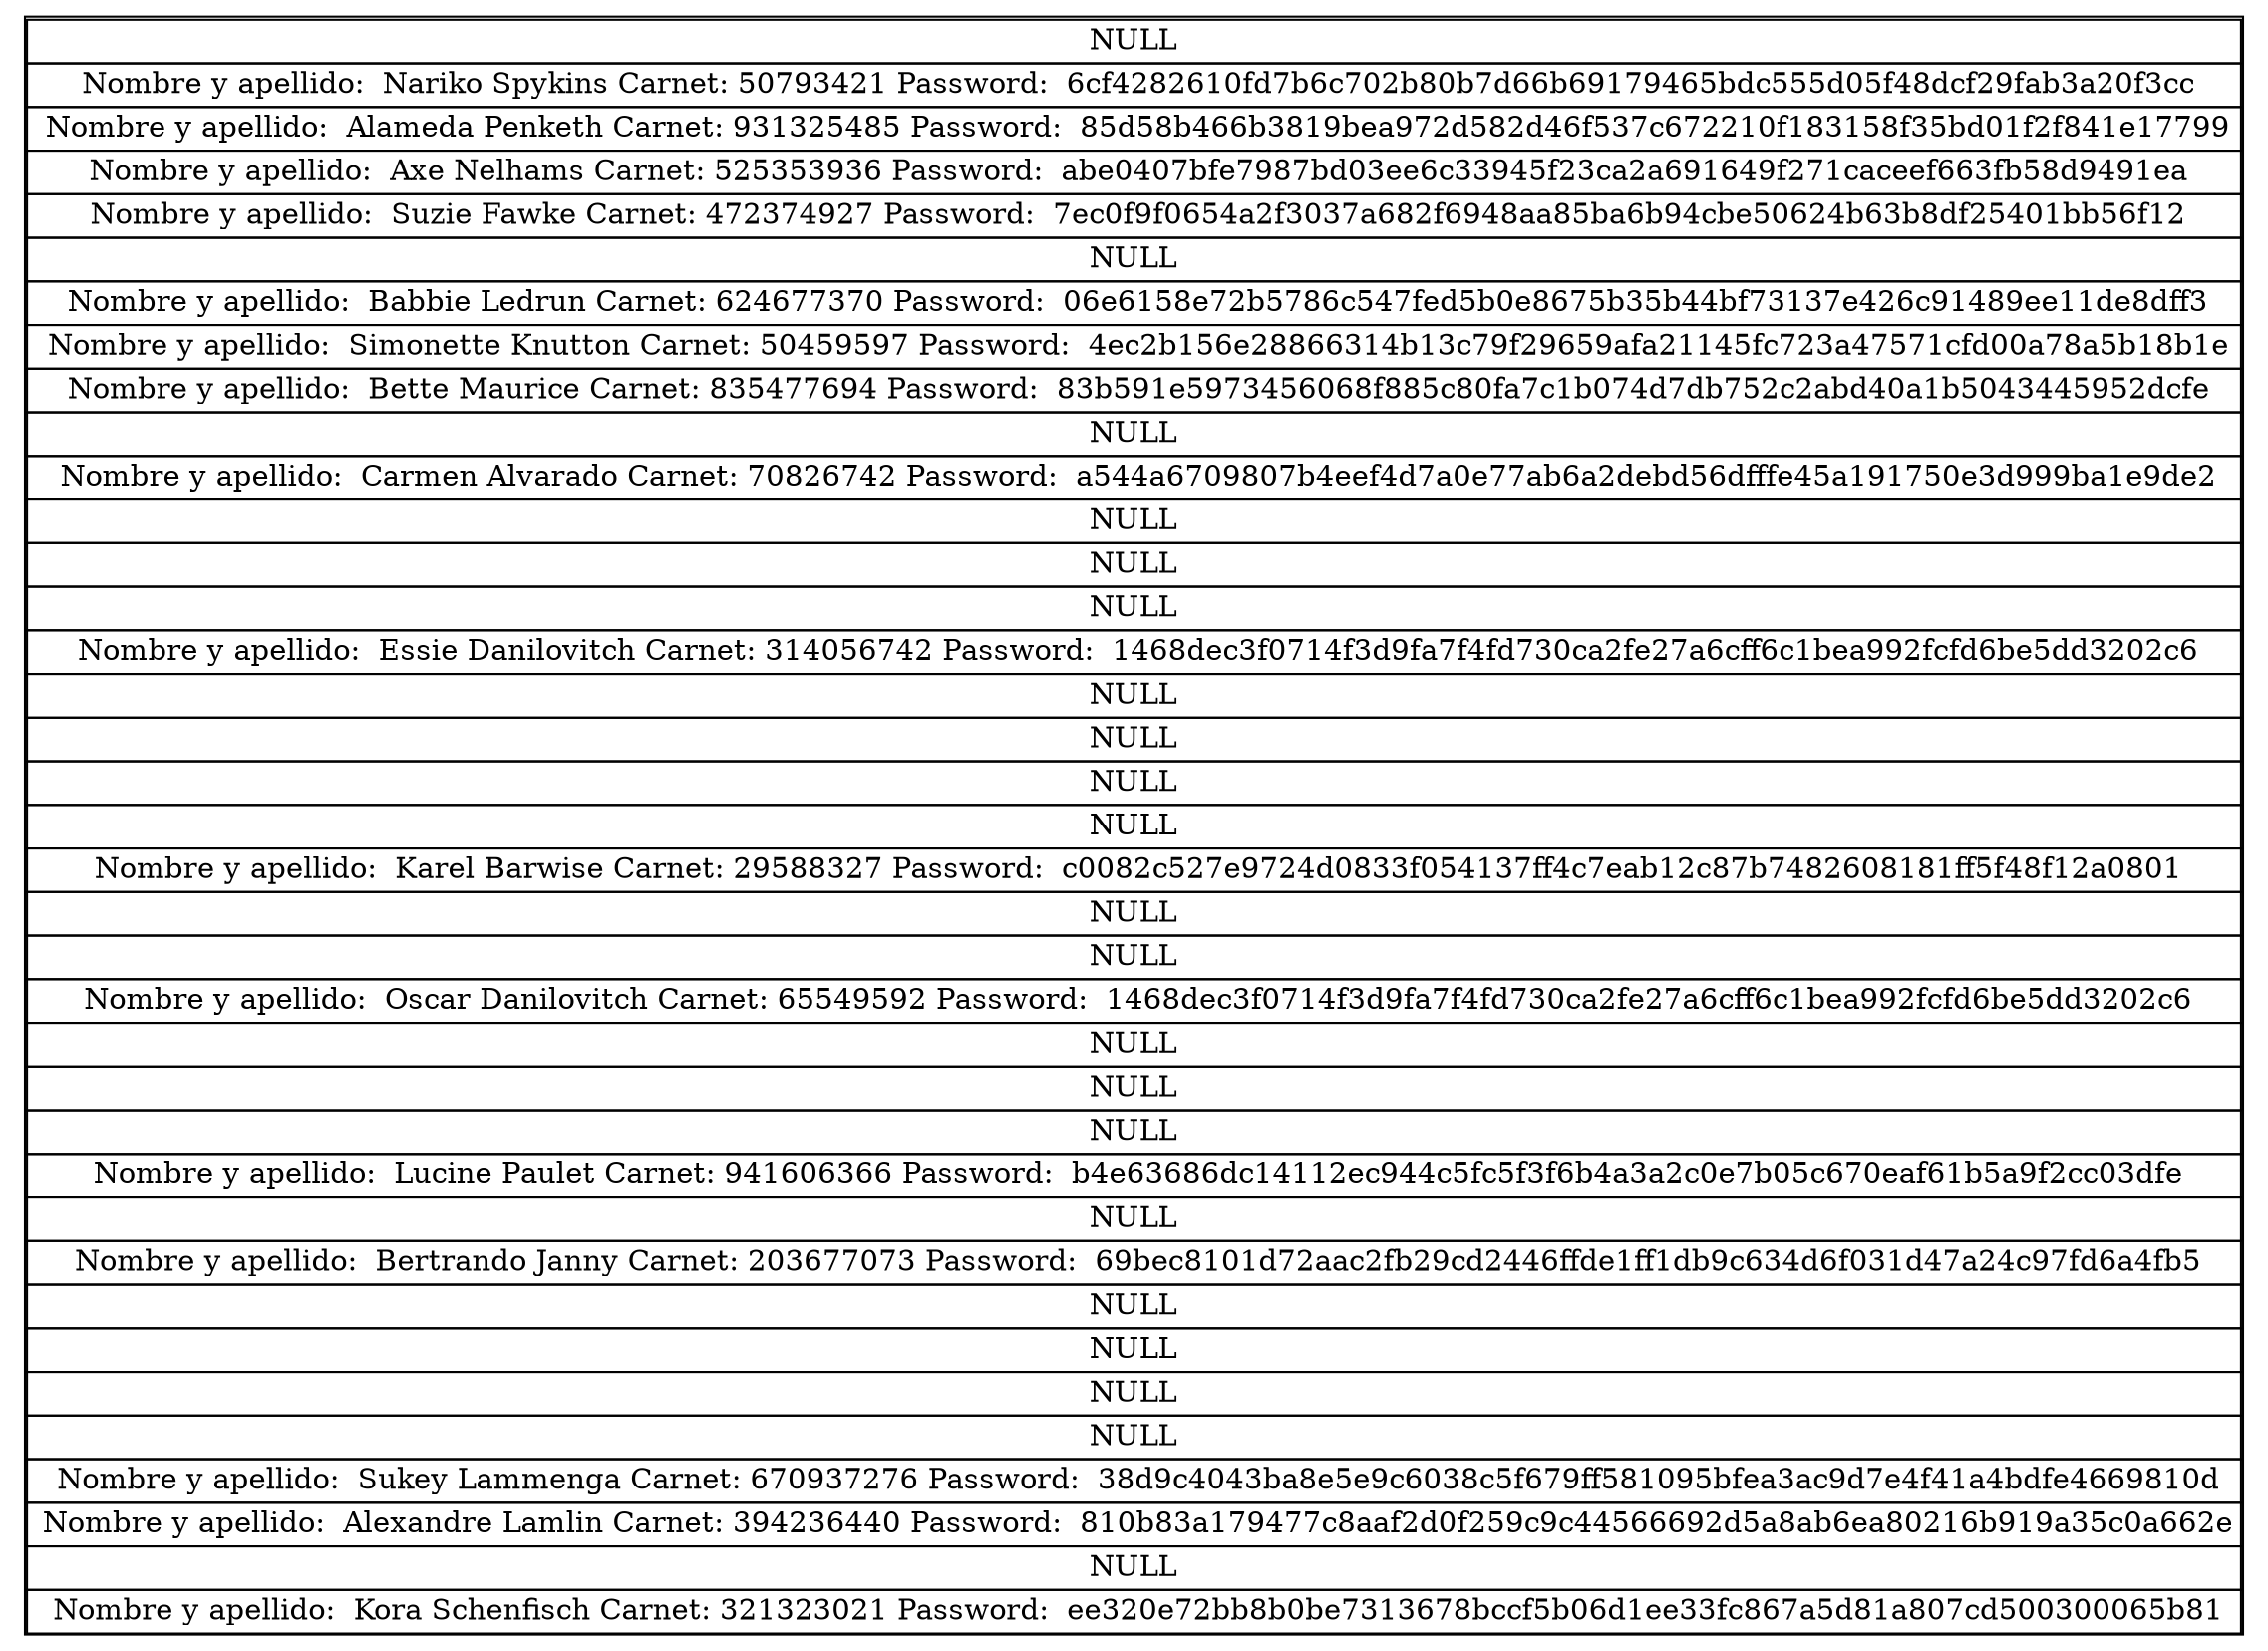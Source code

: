 digraph G { 

node [shape = none];

2[label=  <<table border= "1 " cellspacing= " 0 ">;

<tr> <td> NULL </td></tr>; 
<tr> <td> Nombre y apellido:  Nariko Spykins Carnet: 50793421 Password:  6cf4282610fd7b6c702b80b7d66b69179465bdc555d05f48dcf29fab3a20f3cc</td> </tr> 
<tr> <td> Nombre y apellido:  Alameda Penketh Carnet: 931325485 Password:  85d58b466b3819bea972d582d46f537c672210f183158f35bd01f2f841e17799</td> </tr> 
<tr> <td> Nombre y apellido:  Axe Nelhams Carnet: 525353936 Password:  abe0407bfe7987bd03ee6c33945f23ca2a691649f271caceef663fb58d9491ea</td> </tr> 
<tr> <td> Nombre y apellido:  Suzie Fawke Carnet: 472374927 Password:  7ec0f9f0654a2f3037a682f6948aa85ba6b94cbe50624b63b8df25401bb56f12</td> </tr> 
<tr> <td> NULL </td></tr>; 
<tr> <td> Nombre y apellido:  Babbie Ledrun Carnet: 624677370 Password:  06e6158e72b5786c547fed5b0e8675b35b44bf73137e426c91489ee11de8dff3</td> </tr> 
<tr> <td> Nombre y apellido:  Simonette Knutton Carnet: 50459597 Password:  4ec2b156e28866314b13c79f29659afa21145fc723a47571cfd00a78a5b18b1e</td> </tr> 
<tr> <td> Nombre y apellido:  Bette Maurice Carnet: 835477694 Password:  83b591e5973456068f885c80fa7c1b074d7db752c2abd40a1b5043445952dcfe</td> </tr> 
<tr> <td> NULL </td></tr>; 
<tr> <td> Nombre y apellido:  Carmen Alvarado Carnet: 70826742 Password:  a544a6709807b4eef4d7a0e77ab6a2debd56dfffe45a191750e3d999ba1e9de2</td> </tr> 
<tr> <td> NULL </td></tr>; 
<tr> <td> NULL </td></tr>; 
<tr> <td> NULL </td></tr>; 
<tr> <td> Nombre y apellido:  Essie Danilovitch Carnet: 314056742 Password:  1468dec3f0714f3d9fa7f4fd730ca2fe27a6cff6c1bea992fcfd6be5dd3202c6</td> </tr> 
<tr> <td> NULL </td></tr>; 
<tr> <td> NULL </td></tr>; 
<tr> <td> NULL </td></tr>; 
<tr> <td> NULL </td></tr>; 
<tr> <td> Nombre y apellido:  Karel Barwise Carnet: 29588327 Password:  c0082c527e9724d0833f054137ff4c7eab12c87b7482608181ff5f48f12a0801</td> </tr> 
<tr> <td> NULL </td></tr>; 
<tr> <td> NULL </td></tr>; 
<tr> <td> Nombre y apellido:  Oscar Danilovitch Carnet: 65549592 Password:  1468dec3f0714f3d9fa7f4fd730ca2fe27a6cff6c1bea992fcfd6be5dd3202c6</td> </tr> 
<tr> <td> NULL </td></tr>; 
<tr> <td> NULL </td></tr>; 
<tr> <td> NULL </td></tr>; 
<tr> <td> Nombre y apellido:  Lucine Paulet Carnet: 941606366 Password:  b4e63686dc14112ec944c5fc5f3f6b4a3a2c0e7b05c670eaf61b5a9f2cc03dfe</td> </tr> 
<tr> <td> NULL </td></tr>; 
<tr> <td> Nombre y apellido:  Bertrando Janny Carnet: 203677073 Password:  69bec8101d72aac2fb29cd2446ffde1ff1db9c634d6f031d47a24c97fd6a4fb5</td> </tr> 
<tr> <td> NULL </td></tr>; 
<tr> <td> NULL </td></tr>; 
<tr> <td> NULL </td></tr>; 
<tr> <td> NULL </td></tr>; 
<tr> <td> Nombre y apellido:  Sukey Lammenga Carnet: 670937276 Password:  38d9c4043ba8e5e9c6038c5f679ff581095bfea3ac9d7e4f41a4bdfe4669810d</td> </tr> 
<tr> <td> Nombre y apellido:  Alexandre Lamlin Carnet: 394236440 Password:  810b83a179477c8aaf2d0f259c9c44566692d5a8ab6ea80216b919a35c0a662e</td> </tr> 
<tr> <td> NULL </td></tr>; 
<tr> <td> Nombre y apellido:  Kora Schenfisch Carnet: 321323021 Password:  ee320e72bb8b0be7313678bccf5b06d1ee33fc867a5d81a807cd500300065b81</td> </tr> 

</table>>];

}

